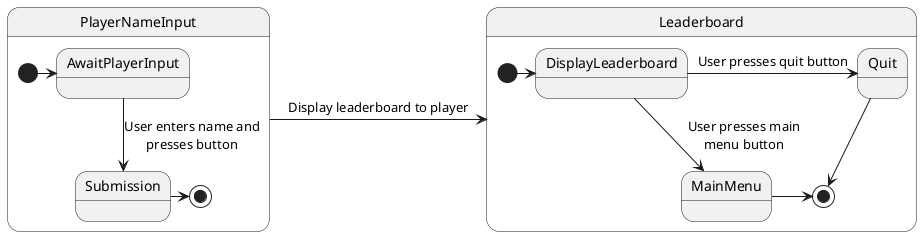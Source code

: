 @startuml
'https://plantuml.com/state-diagram

PlayerNameInput -> Leaderboard: Display leaderboard to player

state PlayerNameInput {
    [*] -> AwaitPlayerInput
    AwaitPlayerInput --> Submission: User enters name and\npresses button
    Submission -> [*]
}

state Leaderboard {
    [*] -> DisplayLeaderboard
    DisplayLeaderboard --> MainMenu: User presses main\nmenu button
    DisplayLeaderboard -> Quit: User presses quit button
    MainMenu -> [*]
    Quit --> [*]
}
@enduml